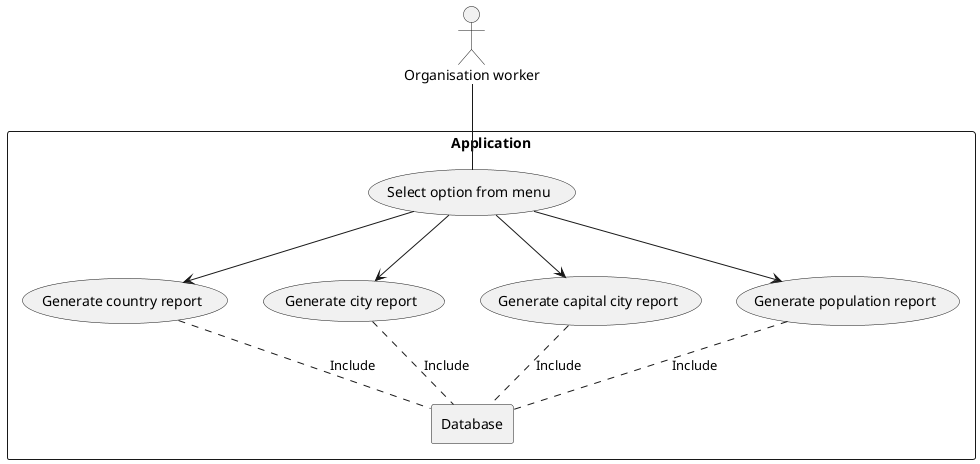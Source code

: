 @startuml
'https://plantuml.com/use-case-diagram

actor user as "Organisation worker"

rectangle "Application" {
    usecase menu as "Select option from menu"
    usecase country as "Generate country report"
    usecase city as "Generate city report"
    usecase capital as "Generate capital city report"
    usecase population as "Generate population report"

    rectangle db as "Database"
}

user -- menu
menu --> country
menu --> city
menu --> capital
menu --> population

country .. db : Include
city .. db : Include
capital .. db : Include
population .. db : Include

@enduml
